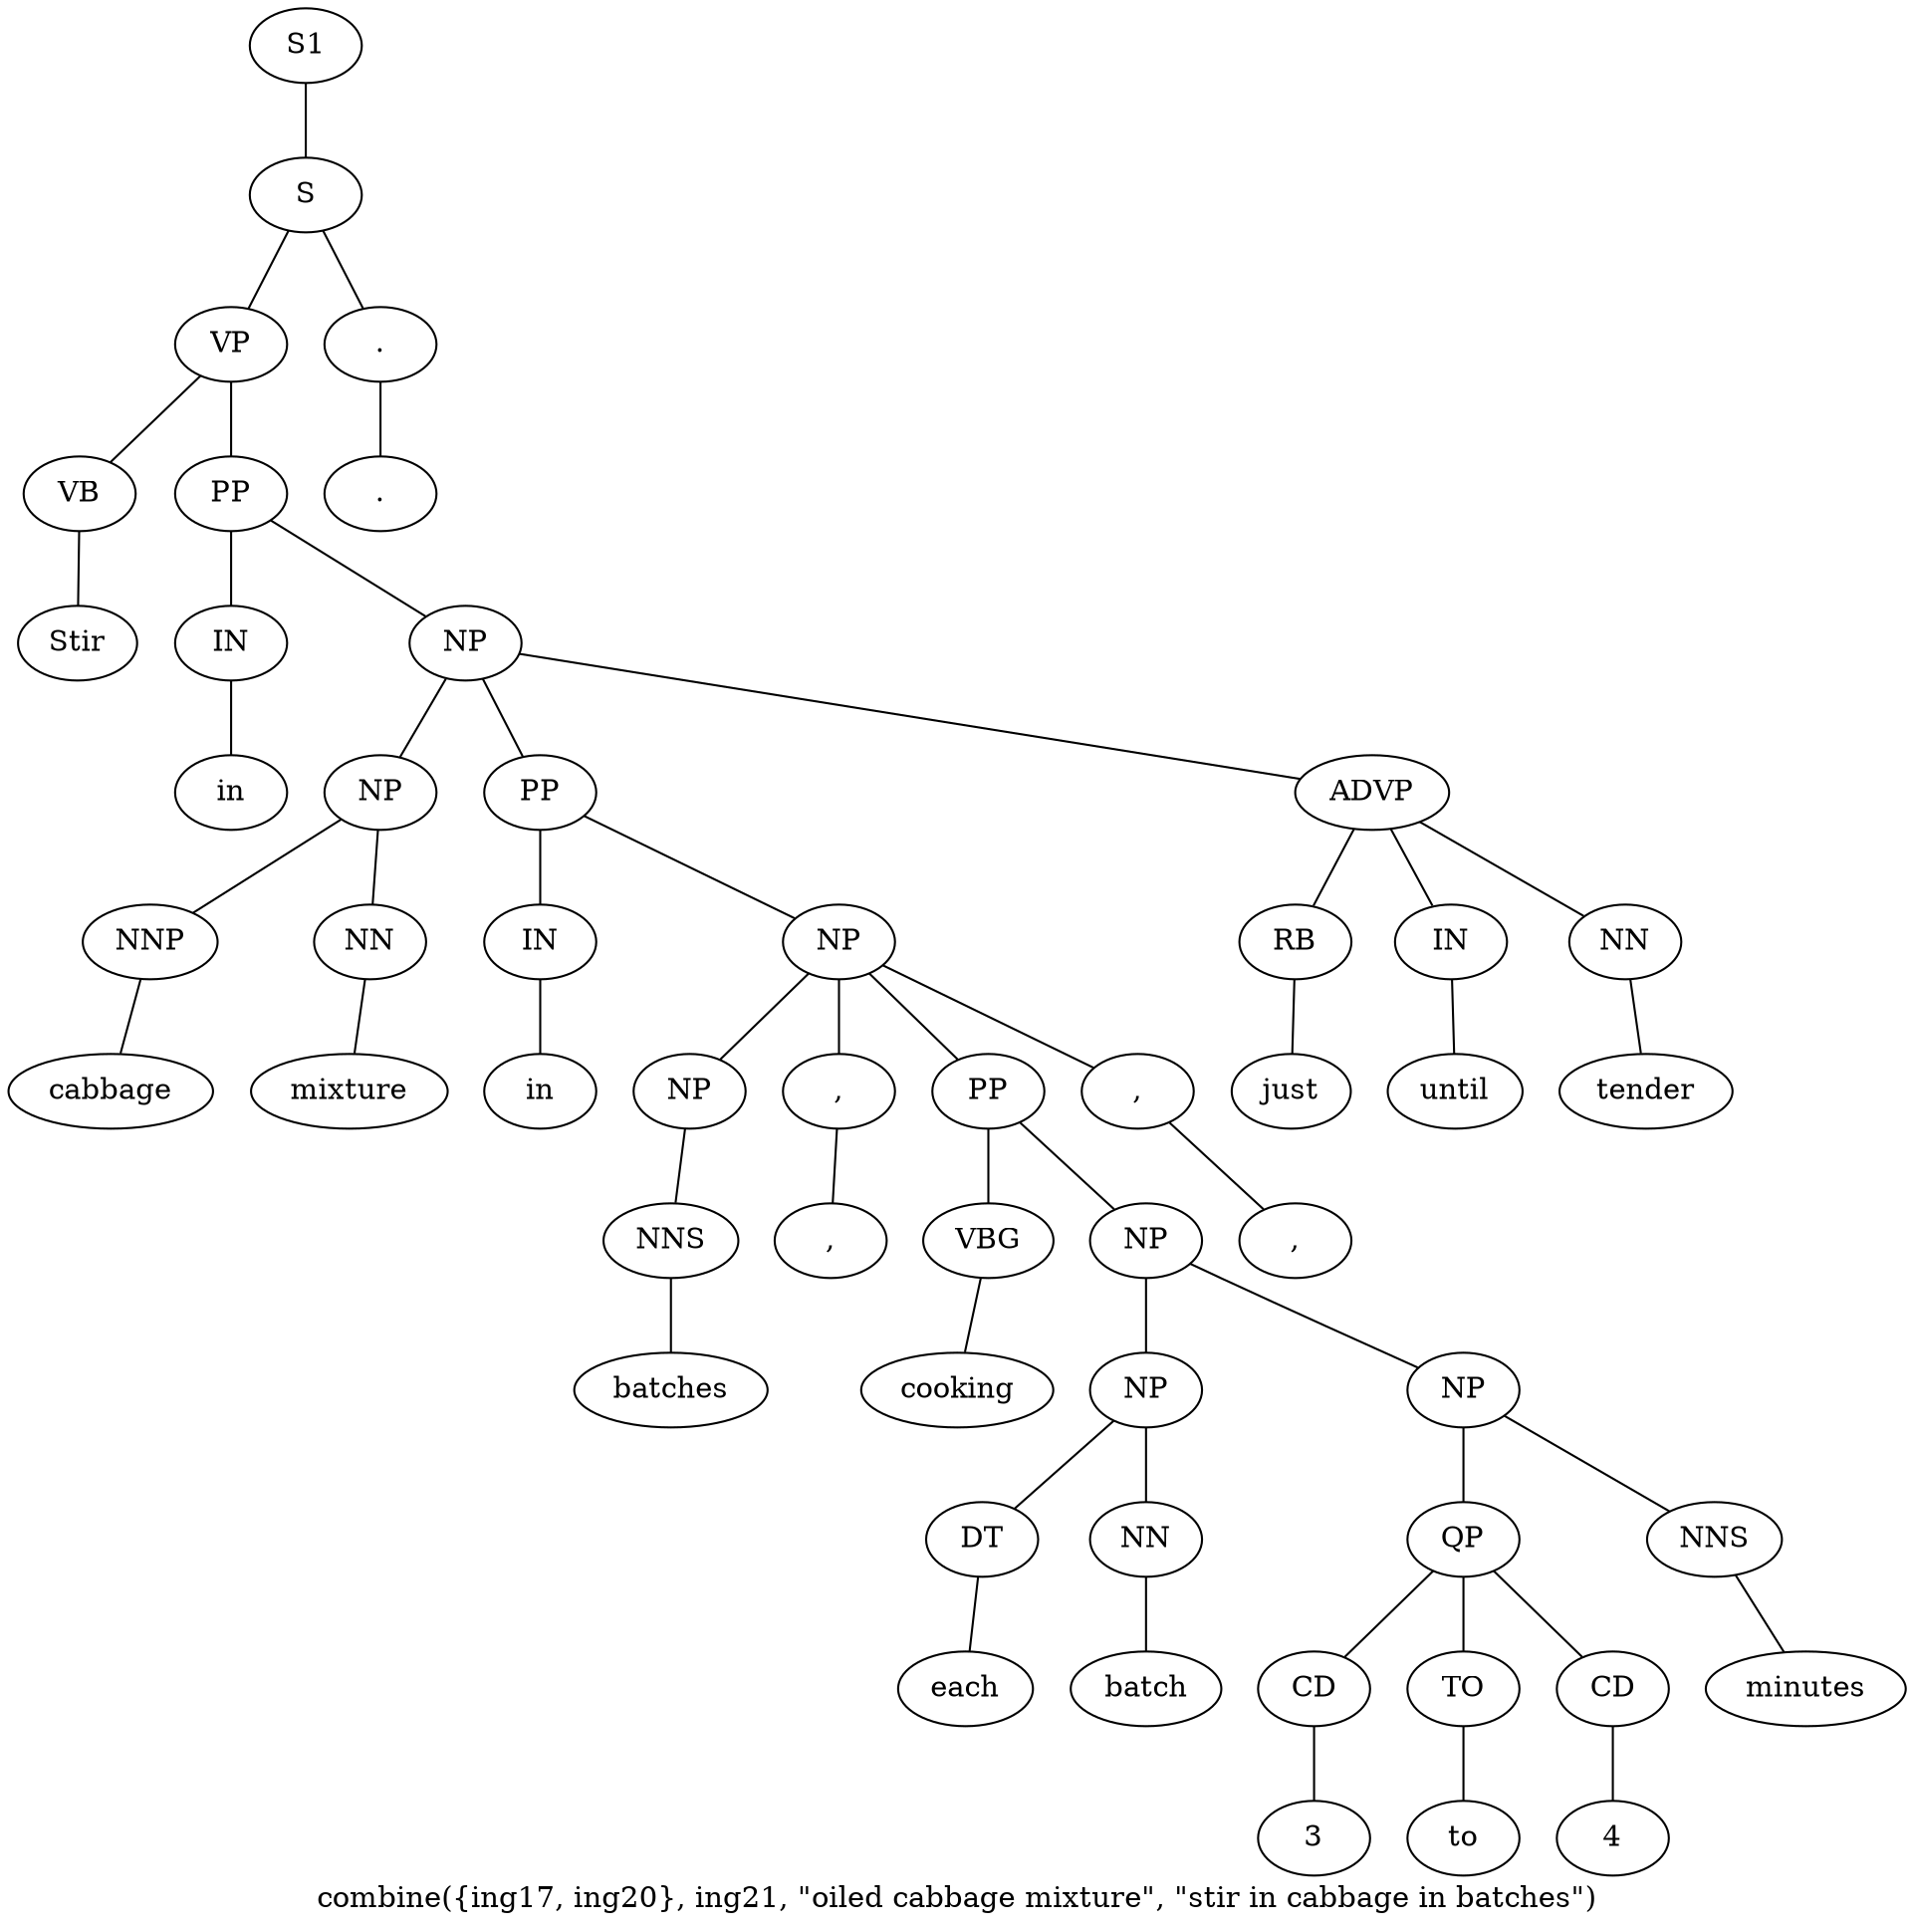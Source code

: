graph SyntaxGraph {
	label = "combine({ing17, ing20}, ing21, \"oiled cabbage mixture\", \"stir in cabbage in batches\")";
	Node0 [label="S1"];
	Node1 [label="S"];
	Node2 [label="VP"];
	Node3 [label="VB"];
	Node4 [label="Stir"];
	Node5 [label="PP"];
	Node6 [label="IN"];
	Node7 [label="in"];
	Node8 [label="NP"];
	Node9 [label="NP"];
	Node10 [label="NNP"];
	Node11 [label="cabbage"];
	Node12 [label="NN"];
	Node13 [label="mixture"];
	Node14 [label="PP"];
	Node15 [label="IN"];
	Node16 [label="in"];
	Node17 [label="NP"];
	Node18 [label="NP"];
	Node19 [label="NNS"];
	Node20 [label="batches"];
	Node21 [label=","];
	Node22 [label=","];
	Node23 [label="PP"];
	Node24 [label="VBG"];
	Node25 [label="cooking"];
	Node26 [label="NP"];
	Node27 [label="NP"];
	Node28 [label="DT"];
	Node29 [label="each"];
	Node30 [label="NN"];
	Node31 [label="batch"];
	Node32 [label="NP"];
	Node33 [label="QP"];
	Node34 [label="CD"];
	Node35 [label="3"];
	Node36 [label="TO"];
	Node37 [label="to"];
	Node38 [label="CD"];
	Node39 [label="4"];
	Node40 [label="NNS"];
	Node41 [label="minutes"];
	Node42 [label=","];
	Node43 [label=","];
	Node44 [label="ADVP"];
	Node45 [label="RB"];
	Node46 [label="just"];
	Node47 [label="IN"];
	Node48 [label="until"];
	Node49 [label="NN"];
	Node50 [label="tender"];
	Node51 [label="."];
	Node52 [label="."];

	Node0 -- Node1;
	Node1 -- Node2;
	Node1 -- Node51;
	Node2 -- Node3;
	Node2 -- Node5;
	Node3 -- Node4;
	Node5 -- Node6;
	Node5 -- Node8;
	Node6 -- Node7;
	Node8 -- Node9;
	Node8 -- Node14;
	Node8 -- Node44;
	Node9 -- Node10;
	Node9 -- Node12;
	Node10 -- Node11;
	Node12 -- Node13;
	Node14 -- Node15;
	Node14 -- Node17;
	Node15 -- Node16;
	Node17 -- Node18;
	Node17 -- Node21;
	Node17 -- Node23;
	Node17 -- Node42;
	Node18 -- Node19;
	Node19 -- Node20;
	Node21 -- Node22;
	Node23 -- Node24;
	Node23 -- Node26;
	Node24 -- Node25;
	Node26 -- Node27;
	Node26 -- Node32;
	Node27 -- Node28;
	Node27 -- Node30;
	Node28 -- Node29;
	Node30 -- Node31;
	Node32 -- Node33;
	Node32 -- Node40;
	Node33 -- Node34;
	Node33 -- Node36;
	Node33 -- Node38;
	Node34 -- Node35;
	Node36 -- Node37;
	Node38 -- Node39;
	Node40 -- Node41;
	Node42 -- Node43;
	Node44 -- Node45;
	Node44 -- Node47;
	Node44 -- Node49;
	Node45 -- Node46;
	Node47 -- Node48;
	Node49 -- Node50;
	Node51 -- Node52;
}